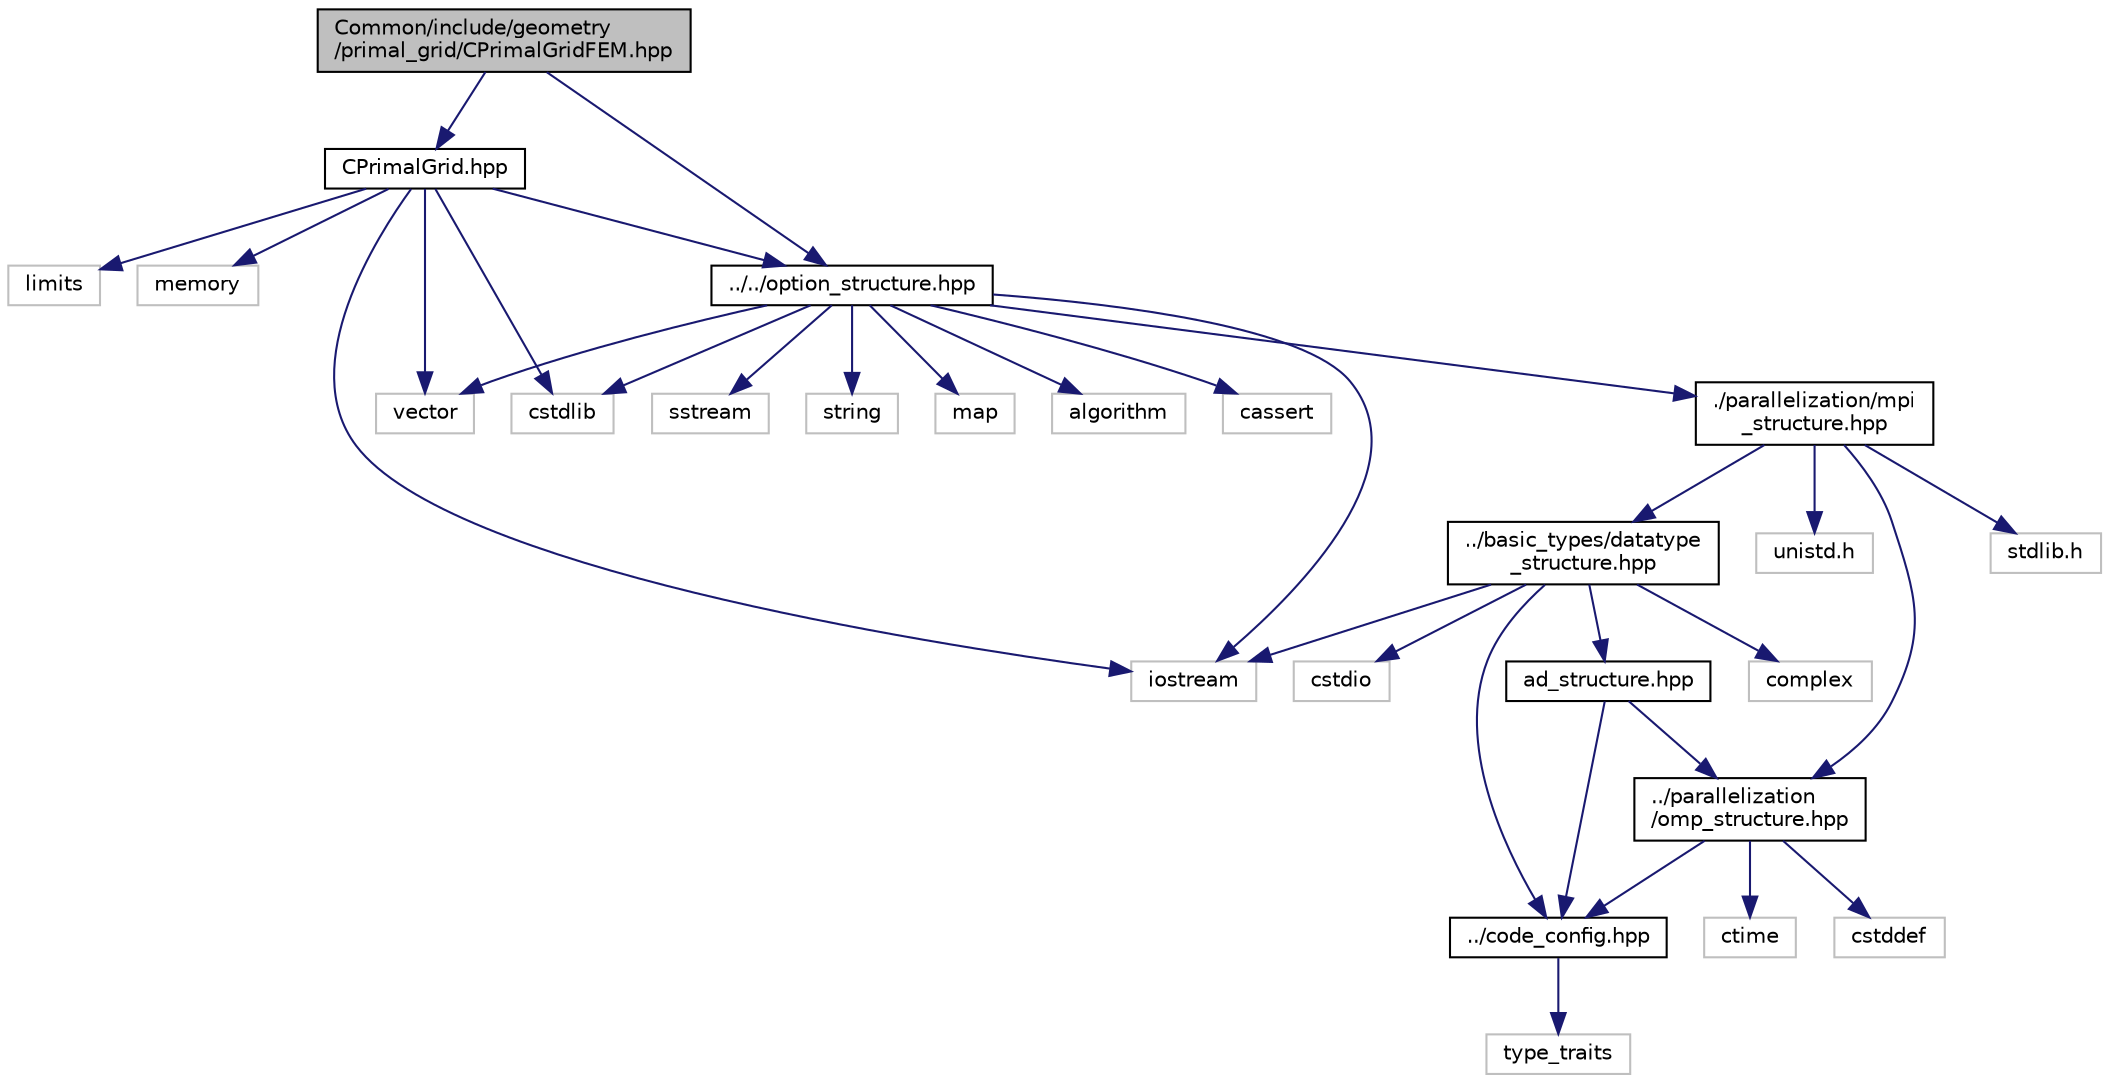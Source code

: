 digraph "Common/include/geometry/primal_grid/CPrimalGridFEM.hpp"
{
 // LATEX_PDF_SIZE
  edge [fontname="Helvetica",fontsize="10",labelfontname="Helvetica",labelfontsize="10"];
  node [fontname="Helvetica",fontsize="10",shape=record];
  Node1 [label="Common/include/geometry\l/primal_grid/CPrimalGridFEM.hpp",height=0.2,width=0.4,color="black", fillcolor="grey75", style="filled", fontcolor="black",tooltip="Headers of the main subroutines for storing the primal grid structure. The subroutines and functions ..."];
  Node1 -> Node2 [color="midnightblue",fontsize="10",style="solid",fontname="Helvetica"];
  Node2 [label="CPrimalGrid.hpp",height=0.2,width=0.4,color="black", fillcolor="white", style="filled",URL="$CPrimalGrid_8hpp.html",tooltip="Headers of the main subroutines for storing the primal grid structure. The subroutines and functions ..."];
  Node2 -> Node3 [color="midnightblue",fontsize="10",style="solid",fontname="Helvetica"];
  Node3 [label="iostream",height=0.2,width=0.4,color="grey75", fillcolor="white", style="filled",tooltip=" "];
  Node2 -> Node4 [color="midnightblue",fontsize="10",style="solid",fontname="Helvetica"];
  Node4 [label="vector",height=0.2,width=0.4,color="grey75", fillcolor="white", style="filled",tooltip=" "];
  Node2 -> Node5 [color="midnightblue",fontsize="10",style="solid",fontname="Helvetica"];
  Node5 [label="cstdlib",height=0.2,width=0.4,color="grey75", fillcolor="white", style="filled",tooltip=" "];
  Node2 -> Node6 [color="midnightblue",fontsize="10",style="solid",fontname="Helvetica"];
  Node6 [label="limits",height=0.2,width=0.4,color="grey75", fillcolor="white", style="filled",tooltip=" "];
  Node2 -> Node7 [color="midnightblue",fontsize="10",style="solid",fontname="Helvetica"];
  Node7 [label="memory",height=0.2,width=0.4,color="grey75", fillcolor="white", style="filled",tooltip=" "];
  Node2 -> Node8 [color="midnightblue",fontsize="10",style="solid",fontname="Helvetica"];
  Node8 [label="../../option_structure.hpp",height=0.2,width=0.4,color="black", fillcolor="white", style="filled",URL="$option__structure_8hpp.html",tooltip="Defines classes for referencing options for easy input in CConfig."];
  Node8 -> Node9 [color="midnightblue",fontsize="10",style="solid",fontname="Helvetica"];
  Node9 [label="./parallelization/mpi\l_structure.hpp",height=0.2,width=0.4,color="black", fillcolor="white", style="filled",URL="$mpi__structure_8hpp.html",tooltip="Headers of the mpi interface for generalized datatypes. The subroutines and functions are in the mpi_..."];
  Node9 -> Node10 [color="midnightblue",fontsize="10",style="solid",fontname="Helvetica"];
  Node10 [label="stdlib.h",height=0.2,width=0.4,color="grey75", fillcolor="white", style="filled",tooltip=" "];
  Node9 -> Node11 [color="midnightblue",fontsize="10",style="solid",fontname="Helvetica"];
  Node11 [label="../basic_types/datatype\l_structure.hpp",height=0.2,width=0.4,color="black", fillcolor="white", style="filled",URL="$datatype__structure_8hpp.html",tooltip="Headers for generalized datatypes, defines an interface for AD types."];
  Node11 -> Node3 [color="midnightblue",fontsize="10",style="solid",fontname="Helvetica"];
  Node11 -> Node12 [color="midnightblue",fontsize="10",style="solid",fontname="Helvetica"];
  Node12 [label="complex",height=0.2,width=0.4,color="grey75", fillcolor="white", style="filled",tooltip=" "];
  Node11 -> Node13 [color="midnightblue",fontsize="10",style="solid",fontname="Helvetica"];
  Node13 [label="cstdio",height=0.2,width=0.4,color="grey75", fillcolor="white", style="filled",tooltip=" "];
  Node11 -> Node14 [color="midnightblue",fontsize="10",style="solid",fontname="Helvetica"];
  Node14 [label="../code_config.hpp",height=0.2,width=0.4,color="black", fillcolor="white", style="filled",URL="$code__config_8hpp.html",tooltip="Header file for collecting common macros, definitions and type configurations."];
  Node14 -> Node15 [color="midnightblue",fontsize="10",style="solid",fontname="Helvetica"];
  Node15 [label="type_traits",height=0.2,width=0.4,color="grey75", fillcolor="white", style="filled",tooltip=" "];
  Node11 -> Node16 [color="midnightblue",fontsize="10",style="solid",fontname="Helvetica"];
  Node16 [label="ad_structure.hpp",height=0.2,width=0.4,color="black", fillcolor="white", style="filled",URL="$ad__structure_8hpp.html",tooltip="Main routines for the algorithmic differentiation (AD) structure."];
  Node16 -> Node14 [color="midnightblue",fontsize="10",style="solid",fontname="Helvetica"];
  Node16 -> Node17 [color="midnightblue",fontsize="10",style="solid",fontname="Helvetica"];
  Node17 [label="../parallelization\l/omp_structure.hpp",height=0.2,width=0.4,color="black", fillcolor="white", style="filled",URL="$omp__structure_8hpp.html",tooltip="OpenMP interface header, provides compatibility functions if the code is built without OpenMP support..."];
  Node17 -> Node18 [color="midnightblue",fontsize="10",style="solid",fontname="Helvetica"];
  Node18 [label="cstddef",height=0.2,width=0.4,color="grey75", fillcolor="white", style="filled",tooltip=" "];
  Node17 -> Node14 [color="midnightblue",fontsize="10",style="solid",fontname="Helvetica"];
  Node17 -> Node19 [color="midnightblue",fontsize="10",style="solid",fontname="Helvetica"];
  Node19 [label="ctime",height=0.2,width=0.4,color="grey75", fillcolor="white", style="filled",tooltip=" "];
  Node9 -> Node20 [color="midnightblue",fontsize="10",style="solid",fontname="Helvetica"];
  Node20 [label="unistd.h",height=0.2,width=0.4,color="grey75", fillcolor="white", style="filled",tooltip=" "];
  Node9 -> Node17 [color="midnightblue",fontsize="10",style="solid",fontname="Helvetica"];
  Node8 -> Node3 [color="midnightblue",fontsize="10",style="solid",fontname="Helvetica"];
  Node8 -> Node21 [color="midnightblue",fontsize="10",style="solid",fontname="Helvetica"];
  Node21 [label="sstream",height=0.2,width=0.4,color="grey75", fillcolor="white", style="filled",tooltip=" "];
  Node8 -> Node22 [color="midnightblue",fontsize="10",style="solid",fontname="Helvetica"];
  Node22 [label="string",height=0.2,width=0.4,color="grey75", fillcolor="white", style="filled",tooltip=" "];
  Node8 -> Node4 [color="midnightblue",fontsize="10",style="solid",fontname="Helvetica"];
  Node8 -> Node23 [color="midnightblue",fontsize="10",style="solid",fontname="Helvetica"];
  Node23 [label="map",height=0.2,width=0.4,color="grey75", fillcolor="white", style="filled",tooltip=" "];
  Node8 -> Node5 [color="midnightblue",fontsize="10",style="solid",fontname="Helvetica"];
  Node8 -> Node24 [color="midnightblue",fontsize="10",style="solid",fontname="Helvetica"];
  Node24 [label="algorithm",height=0.2,width=0.4,color="grey75", fillcolor="white", style="filled",tooltip=" "];
  Node8 -> Node25 [color="midnightblue",fontsize="10",style="solid",fontname="Helvetica"];
  Node25 [label="cassert",height=0.2,width=0.4,color="grey75", fillcolor="white", style="filled",tooltip=" "];
  Node1 -> Node8 [color="midnightblue",fontsize="10",style="solid",fontname="Helvetica"];
}
